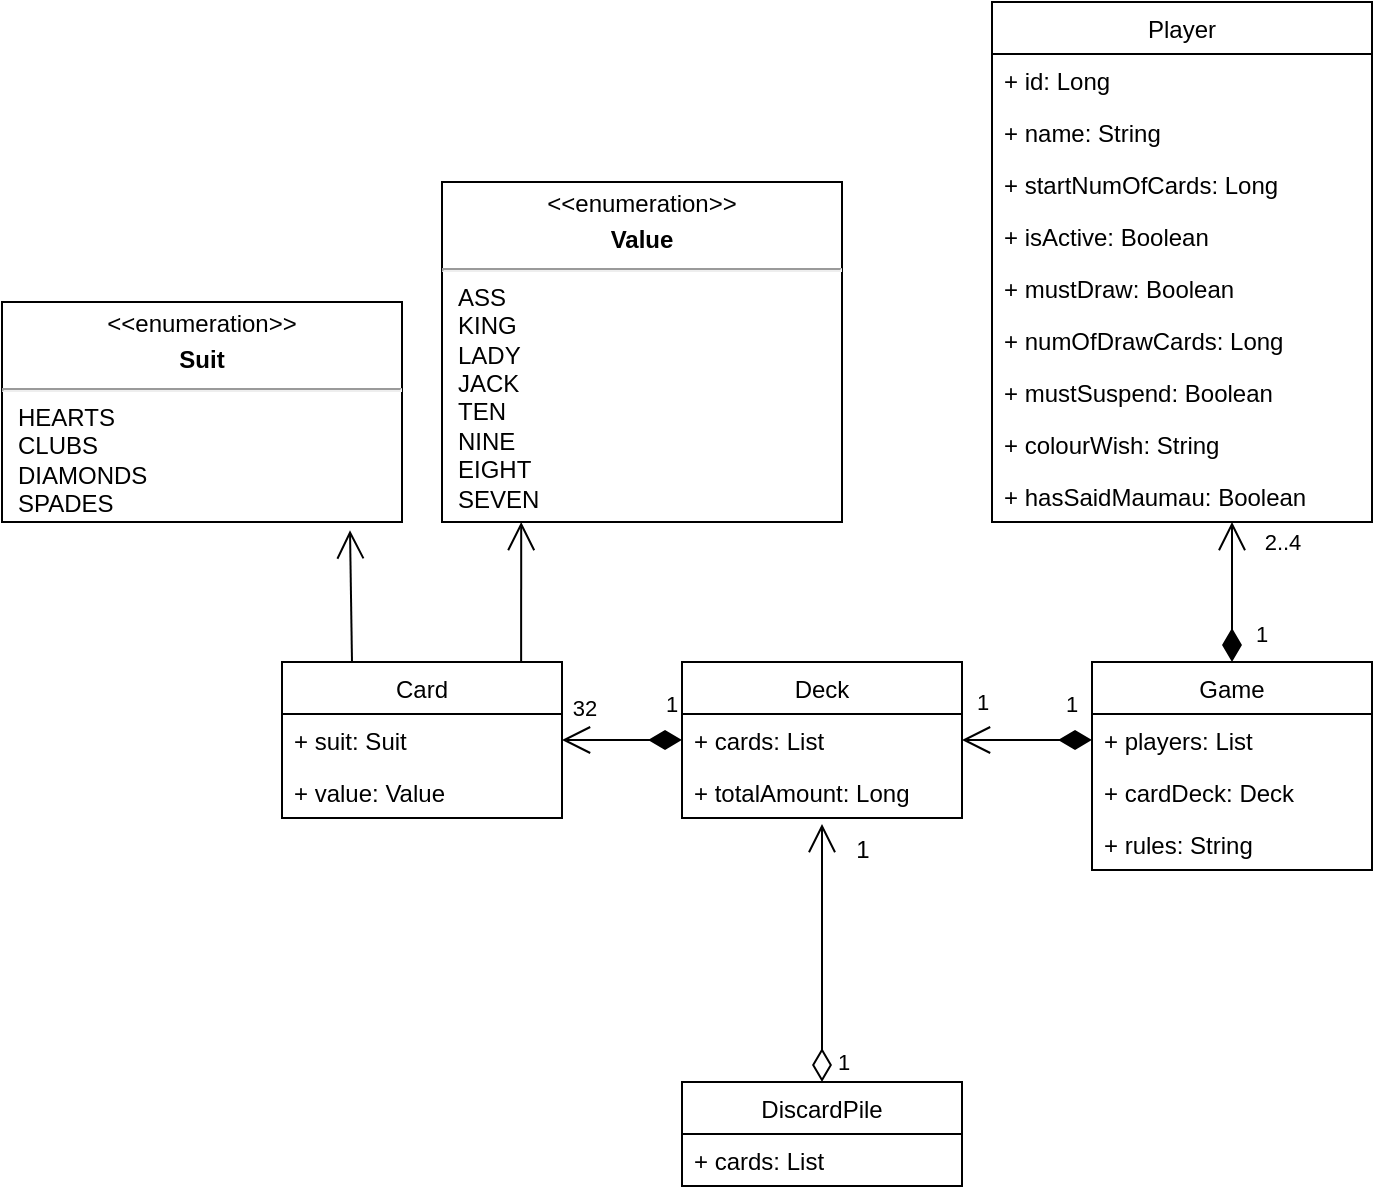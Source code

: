 <mxfile version="17.4.6" type="github">
  <diagram id="bj6Q8kGTr0pkgQq6tZRm" name="Seite-1">
    <mxGraphModel dx="1038" dy="643" grid="1" gridSize="10" guides="1" tooltips="1" connect="1" arrows="1" fold="1" page="1" pageScale="1" pageWidth="827" pageHeight="1169" math="0" shadow="0">
      <root>
        <mxCell id="0" />
        <mxCell id="1" parent="0" />
        <mxCell id="77sjMMR5Yvf_XChXpcGN-28" value="Card" style="swimlane;fontStyle=0;childLayout=stackLayout;horizontal=1;startSize=26;fillColor=none;horizontalStack=0;resizeParent=1;resizeParentMax=0;resizeLast=0;collapsible=1;marginBottom=0;" parent="1" vertex="1">
          <mxGeometry x="160" y="400" width="140" height="78" as="geometry" />
        </mxCell>
        <mxCell id="77sjMMR5Yvf_XChXpcGN-29" value="+ suit: Suit" style="text;strokeColor=none;fillColor=none;align=left;verticalAlign=top;spacingLeft=4;spacingRight=4;overflow=hidden;rotatable=0;points=[[0,0.5],[1,0.5]];portConstraint=eastwest;" parent="77sjMMR5Yvf_XChXpcGN-28" vertex="1">
          <mxGeometry y="26" width="140" height="26" as="geometry" />
        </mxCell>
        <mxCell id="77sjMMR5Yvf_XChXpcGN-30" value="+ value: Value" style="text;strokeColor=none;fillColor=none;align=left;verticalAlign=top;spacingLeft=4;spacingRight=4;overflow=hidden;rotatable=0;points=[[0,0.5],[1,0.5]];portConstraint=eastwest;" parent="77sjMMR5Yvf_XChXpcGN-28" vertex="1">
          <mxGeometry y="52" width="140" height="26" as="geometry" />
        </mxCell>
        <mxCell id="77sjMMR5Yvf_XChXpcGN-31" value="Player" style="swimlane;fontStyle=0;childLayout=stackLayout;horizontal=1;startSize=26;fillColor=none;horizontalStack=0;resizeParent=1;resizeParentMax=0;resizeLast=0;collapsible=1;marginBottom=0;" parent="1" vertex="1">
          <mxGeometry x="515" y="70" width="190" height="260" as="geometry" />
        </mxCell>
        <mxCell id="77sjMMR5Yvf_XChXpcGN-32" value="+ id: Long" style="text;strokeColor=none;fillColor=none;align=left;verticalAlign=top;spacingLeft=4;spacingRight=4;overflow=hidden;rotatable=0;points=[[0,0.5],[1,0.5]];portConstraint=eastwest;" parent="77sjMMR5Yvf_XChXpcGN-31" vertex="1">
          <mxGeometry y="26" width="190" height="26" as="geometry" />
        </mxCell>
        <mxCell id="77sjMMR5Yvf_XChXpcGN-34" value="+ name: String" style="text;strokeColor=none;fillColor=none;align=left;verticalAlign=top;spacingLeft=4;spacingRight=4;overflow=hidden;rotatable=0;points=[[0,0.5],[1,0.5]];portConstraint=eastwest;" parent="77sjMMR5Yvf_XChXpcGN-31" vertex="1">
          <mxGeometry y="52" width="190" height="26" as="geometry" />
        </mxCell>
        <mxCell id="77sjMMR5Yvf_XChXpcGN-33" value="+ startNumOfCards: Long" style="text;strokeColor=none;fillColor=none;align=left;verticalAlign=top;spacingLeft=4;spacingRight=4;overflow=hidden;rotatable=0;points=[[0,0.5],[1,0.5]];portConstraint=eastwest;" parent="77sjMMR5Yvf_XChXpcGN-31" vertex="1">
          <mxGeometry y="78" width="190" height="26" as="geometry" />
        </mxCell>
        <mxCell id="77sjMMR5Yvf_XChXpcGN-35" value="+ isActive: Boolean" style="text;strokeColor=none;fillColor=none;align=left;verticalAlign=top;spacingLeft=4;spacingRight=4;overflow=hidden;rotatable=0;points=[[0,0.5],[1,0.5]];portConstraint=eastwest;" parent="77sjMMR5Yvf_XChXpcGN-31" vertex="1">
          <mxGeometry y="104" width="190" height="26" as="geometry" />
        </mxCell>
        <mxCell id="S1vb69_Zerg-ERHGtHPL-10" value="+ mustDraw: Boolean" style="text;strokeColor=none;fillColor=none;align=left;verticalAlign=top;spacingLeft=4;spacingRight=4;overflow=hidden;rotatable=0;points=[[0,0.5],[1,0.5]];portConstraint=eastwest;" parent="77sjMMR5Yvf_XChXpcGN-31" vertex="1">
          <mxGeometry y="130" width="190" height="26" as="geometry" />
        </mxCell>
        <mxCell id="LWqvd5Fts955x7SQUY-z-13" value="+ numOfDrawCards: Long" style="text;strokeColor=none;fillColor=none;align=left;verticalAlign=top;spacingLeft=4;spacingRight=4;overflow=hidden;rotatable=0;points=[[0,0.5],[1,0.5]];portConstraint=eastwest;" parent="77sjMMR5Yvf_XChXpcGN-31" vertex="1">
          <mxGeometry y="156" width="190" height="26" as="geometry" />
        </mxCell>
        <mxCell id="S1vb69_Zerg-ERHGtHPL-12" value="+ mustSuspend: Boolean" style="text;strokeColor=none;fillColor=none;align=left;verticalAlign=top;spacingLeft=4;spacingRight=4;overflow=hidden;rotatable=0;points=[[0,0.5],[1,0.5]];portConstraint=eastwest;" parent="77sjMMR5Yvf_XChXpcGN-31" vertex="1">
          <mxGeometry y="182" width="190" height="26" as="geometry" />
        </mxCell>
        <mxCell id="S1vb69_Zerg-ERHGtHPL-13" value="+ colourWish: String" style="text;strokeColor=none;fillColor=none;align=left;verticalAlign=top;spacingLeft=4;spacingRight=4;overflow=hidden;rotatable=0;points=[[0,0.5],[1,0.5]];portConstraint=eastwest;" parent="77sjMMR5Yvf_XChXpcGN-31" vertex="1">
          <mxGeometry y="208" width="190" height="26" as="geometry" />
        </mxCell>
        <mxCell id="77sjMMR5Yvf_XChXpcGN-36" value="+ hasSaidMaumau: Boolean" style="text;strokeColor=none;fillColor=none;align=left;verticalAlign=top;spacingLeft=4;spacingRight=4;overflow=hidden;rotatable=0;points=[[0,0.5],[1,0.5]];portConstraint=eastwest;" parent="77sjMMR5Yvf_XChXpcGN-31" vertex="1">
          <mxGeometry y="234" width="190" height="26" as="geometry" />
        </mxCell>
        <mxCell id="77sjMMR5Yvf_XChXpcGN-37" value="Deck" style="swimlane;fontStyle=0;childLayout=stackLayout;horizontal=1;startSize=26;fillColor=none;horizontalStack=0;resizeParent=1;resizeParentMax=0;resizeLast=0;collapsible=1;marginBottom=0;" parent="1" vertex="1">
          <mxGeometry x="360" y="400" width="140" height="78" as="geometry" />
        </mxCell>
        <mxCell id="77sjMMR5Yvf_XChXpcGN-38" value="+ cards: List" style="text;strokeColor=none;fillColor=none;align=left;verticalAlign=top;spacingLeft=4;spacingRight=4;overflow=hidden;rotatable=0;points=[[0,0.5],[1,0.5]];portConstraint=eastwest;" parent="77sjMMR5Yvf_XChXpcGN-37" vertex="1">
          <mxGeometry y="26" width="140" height="26" as="geometry" />
        </mxCell>
        <mxCell id="77sjMMR5Yvf_XChXpcGN-39" value="+ totalAmount: Long" style="text;strokeColor=none;fillColor=none;align=left;verticalAlign=top;spacingLeft=4;spacingRight=4;overflow=hidden;rotatable=0;points=[[0,0.5],[1,0.5]];portConstraint=eastwest;" parent="77sjMMR5Yvf_XChXpcGN-37" vertex="1">
          <mxGeometry y="52" width="140" height="26" as="geometry" />
        </mxCell>
        <mxCell id="77sjMMR5Yvf_XChXpcGN-42" value="DiscardPile" style="swimlane;fontStyle=0;childLayout=stackLayout;horizontal=1;startSize=26;fillColor=none;horizontalStack=0;resizeParent=1;resizeParentMax=0;resizeLast=0;collapsible=1;marginBottom=0;" parent="1" vertex="1">
          <mxGeometry x="360" y="610" width="140" height="52" as="geometry" />
        </mxCell>
        <mxCell id="77sjMMR5Yvf_XChXpcGN-43" value="+ cards: List" style="text;strokeColor=none;fillColor=none;align=left;verticalAlign=top;spacingLeft=4;spacingRight=4;overflow=hidden;rotatable=0;points=[[0,0.5],[1,0.5]];portConstraint=eastwest;" parent="77sjMMR5Yvf_XChXpcGN-42" vertex="1">
          <mxGeometry y="26" width="140" height="26" as="geometry" />
        </mxCell>
        <mxCell id="77sjMMR5Yvf_XChXpcGN-44" value="Game" style="swimlane;fontStyle=0;childLayout=stackLayout;horizontal=1;startSize=26;fillColor=none;horizontalStack=0;resizeParent=1;resizeParentMax=0;resizeLast=0;collapsible=1;marginBottom=0;" parent="1" vertex="1">
          <mxGeometry x="565" y="400" width="140" height="104" as="geometry" />
        </mxCell>
        <mxCell id="77sjMMR5Yvf_XChXpcGN-45" value="+ players: List" style="text;strokeColor=none;fillColor=none;align=left;verticalAlign=top;spacingLeft=4;spacingRight=4;overflow=hidden;rotatable=0;points=[[0,0.5],[1,0.5]];portConstraint=eastwest;" parent="77sjMMR5Yvf_XChXpcGN-44" vertex="1">
          <mxGeometry y="26" width="140" height="26" as="geometry" />
        </mxCell>
        <mxCell id="77sjMMR5Yvf_XChXpcGN-46" value="+ cardDeck: Deck" style="text;strokeColor=none;fillColor=none;align=left;verticalAlign=top;spacingLeft=4;spacingRight=4;overflow=hidden;rotatable=0;points=[[0,0.5],[1,0.5]];portConstraint=eastwest;" parent="77sjMMR5Yvf_XChXpcGN-44" vertex="1">
          <mxGeometry y="52" width="140" height="26" as="geometry" />
        </mxCell>
        <mxCell id="S1vb69_Zerg-ERHGtHPL-9" value="+ rules: String" style="text;strokeColor=none;fillColor=none;align=left;verticalAlign=top;spacingLeft=4;spacingRight=4;overflow=hidden;rotatable=0;points=[[0,0.5],[1,0.5]];portConstraint=eastwest;" parent="77sjMMR5Yvf_XChXpcGN-44" vertex="1">
          <mxGeometry y="78" width="140" height="26" as="geometry" />
        </mxCell>
        <mxCell id="77sjMMR5Yvf_XChXpcGN-47" value="&lt;p style=&quot;margin: 0px ; margin-top: 4px ; text-align: center&quot;&gt;&amp;lt;&amp;lt;enumeration&amp;gt;&amp;gt;&lt;b&gt;&lt;br&gt;&lt;/b&gt;&lt;/p&gt;&lt;p style=&quot;margin: 0px ; margin-top: 4px ; text-align: center&quot;&gt;&lt;b&gt;Suit&lt;/b&gt;&lt;br&gt;&lt;b&gt;&lt;/b&gt;&lt;/p&gt;&lt;hr&gt;&lt;p style=&quot;margin: 0px ; margin-left: 8px ; text-align: left&quot;&gt;HEARTS&lt;br&gt;&lt;/p&gt;&lt;p style=&quot;margin: 0px ; margin-left: 8px ; text-align: left&quot;&gt;CLUBS&lt;/p&gt;&lt;p style=&quot;margin: 0px ; margin-left: 8px ; text-align: left&quot;&gt;DIAMONDS&lt;/p&gt;&lt;p style=&quot;margin: 0px ; margin-left: 8px ; text-align: left&quot;&gt;SPADES&lt;br&gt;&lt;/p&gt;&lt;p style=&quot;margin: 0px ; margin-left: 8px ; text-align: left&quot;&gt;&lt;br&gt;&lt;/p&gt;&lt;p style=&quot;margin: 0px ; margin-left: 8px ; text-align: left&quot;&gt;&lt;br&gt;&lt;/p&gt;" style="shape=rect;html=1;overflow=fill;whiteSpace=wrap;" parent="1" vertex="1">
          <mxGeometry x="20" y="220" width="200" height="110" as="geometry" />
        </mxCell>
        <mxCell id="77sjMMR5Yvf_XChXpcGN-48" value="1" style="endArrow=open;html=1;endSize=12;startArrow=diamondThin;startSize=14;startFill=1;edgeStyle=orthogonalEdgeStyle;align=left;verticalAlign=bottom;rounded=0;" parent="1" source="77sjMMR5Yvf_XChXpcGN-37" target="77sjMMR5Yvf_XChXpcGN-28" edge="1">
          <mxGeometry x="-0.667" y="-9" relative="1" as="geometry">
            <mxPoint x="170" y="560" as="sourcePoint" />
            <mxPoint x="440" y="460" as="targetPoint" />
            <mxPoint as="offset" />
            <Array as="points">
              <mxPoint x="250" y="460" />
              <mxPoint x="250" y="460" />
            </Array>
          </mxGeometry>
        </mxCell>
        <mxCell id="S1vb69_Zerg-ERHGtHPL-17" value="32" style="edgeLabel;html=1;align=center;verticalAlign=middle;resizable=0;points=[];" parent="77sjMMR5Yvf_XChXpcGN-48" vertex="1" connectable="0">
          <mxGeometry x="0.752" y="-1" relative="1" as="geometry">
            <mxPoint x="3" y="-15" as="offset" />
          </mxGeometry>
        </mxCell>
        <mxCell id="LWqvd5Fts955x7SQUY-z-18" value="1" style="endArrow=open;html=1;endSize=12;startArrow=diamondThin;startSize=14;startFill=1;edgeStyle=orthogonalEdgeStyle;align=left;verticalAlign=bottom;rounded=0;" parent="1" source="77sjMMR5Yvf_XChXpcGN-44" target="77sjMMR5Yvf_XChXpcGN-31" edge="1">
          <mxGeometry x="-0.857" y="-10" relative="1" as="geometry">
            <mxPoint x="530" y="300" as="sourcePoint" />
            <mxPoint x="690" y="300" as="targetPoint" />
            <Array as="points">
              <mxPoint x="590" y="262" />
              <mxPoint x="590" y="262" />
            </Array>
            <mxPoint as="offset" />
          </mxGeometry>
        </mxCell>
        <mxCell id="S1vb69_Zerg-ERHGtHPL-5" value="2..4" style="edgeLabel;html=1;align=center;verticalAlign=middle;resizable=0;points=[];" parent="LWqvd5Fts955x7SQUY-z-18" vertex="1" connectable="0">
          <mxGeometry x="0.682" y="3" relative="1" as="geometry">
            <mxPoint x="28" y="-1" as="offset" />
          </mxGeometry>
        </mxCell>
        <mxCell id="S1vb69_Zerg-ERHGtHPL-6" value="1" style="endArrow=open;html=1;endSize=12;startArrow=diamondThin;startSize=14;startFill=1;edgeStyle=orthogonalEdgeStyle;align=left;verticalAlign=bottom;rounded=0;" parent="1" source="77sjMMR5Yvf_XChXpcGN-44" target="77sjMMR5Yvf_XChXpcGN-37" edge="1">
          <mxGeometry x="-0.538" y="-9" relative="1" as="geometry">
            <mxPoint x="330" y="360" as="sourcePoint" />
            <mxPoint x="490" y="360" as="targetPoint" />
            <Array as="points">
              <mxPoint x="540" y="439" />
              <mxPoint x="540" y="439" />
            </Array>
            <mxPoint as="offset" />
          </mxGeometry>
        </mxCell>
        <mxCell id="S1vb69_Zerg-ERHGtHPL-7" value="1" style="edgeLabel;html=1;align=center;verticalAlign=middle;resizable=0;points=[];" parent="S1vb69_Zerg-ERHGtHPL-6" vertex="1" connectable="0">
          <mxGeometry x="0.687" y="1" relative="1" as="geometry">
            <mxPoint y="-20" as="offset" />
          </mxGeometry>
        </mxCell>
        <mxCell id="S1vb69_Zerg-ERHGtHPL-14" value="&lt;p style=&quot;margin: 0px ; margin-top: 4px ; text-align: center&quot;&gt;&amp;lt;&amp;lt;enumeration&amp;gt;&amp;gt;&lt;b&gt;&lt;br&gt;&lt;/b&gt;&lt;/p&gt;&lt;p style=&quot;margin: 0px ; margin-top: 4px ; text-align: center&quot;&gt;&lt;b&gt;Value&lt;/b&gt;&lt;br&gt;&lt;b&gt;&lt;/b&gt;&lt;/p&gt;&lt;hr&gt;&lt;p style=&quot;margin: 0px ; margin-left: 8px ; text-align: left&quot;&gt;ASS&lt;/p&gt;&lt;p style=&quot;margin: 0px ; margin-left: 8px ; text-align: left&quot;&gt;KING&lt;br&gt;&lt;/p&gt;&lt;p style=&quot;margin: 0px ; margin-left: 8px ; text-align: left&quot;&gt;LADY&lt;br&gt;&lt;/p&gt;&lt;p style=&quot;margin: 0px ; margin-left: 8px ; text-align: left&quot;&gt;JACK&lt;/p&gt;&lt;p style=&quot;margin: 0px ; margin-left: 8px ; text-align: left&quot;&gt;TEN&lt;/p&gt;&lt;p style=&quot;margin: 0px ; margin-left: 8px ; text-align: left&quot;&gt;NINE&lt;/p&gt;&lt;p style=&quot;margin: 0px ; margin-left: 8px ; text-align: left&quot;&gt;EIGHT&lt;/p&gt;&lt;p style=&quot;margin: 0px ; margin-left: 8px ; text-align: left&quot;&gt;SEVEN&lt;br&gt;&lt;/p&gt;&lt;p style=&quot;margin: 0px ; margin-left: 8px ; text-align: left&quot;&gt;&lt;br&gt;&lt;/p&gt;&lt;p style=&quot;margin: 0px ; margin-left: 8px ; text-align: left&quot;&gt;&lt;br&gt;&lt;/p&gt;" style="shape=rect;html=1;overflow=fill;whiteSpace=wrap;" parent="1" vertex="1">
          <mxGeometry x="240" y="160" width="200" height="170" as="geometry" />
        </mxCell>
        <mxCell id="S1vb69_Zerg-ERHGtHPL-22" value="1" style="endArrow=open;html=1;endSize=12;startArrow=diamondThin;startSize=14;startFill=0;edgeStyle=orthogonalEdgeStyle;align=left;verticalAlign=bottom;rounded=0;exitX=0.5;exitY=0;exitDx=0;exitDy=0;" parent="1" source="77sjMMR5Yvf_XChXpcGN-42" edge="1">
          <mxGeometry x="-0.979" y="-6" relative="1" as="geometry">
            <mxPoint x="260" y="520" as="sourcePoint" />
            <mxPoint x="430" y="481" as="targetPoint" />
            <Array as="points">
              <mxPoint x="430" y="500" />
              <mxPoint x="430" y="500" />
            </Array>
            <mxPoint as="offset" />
          </mxGeometry>
        </mxCell>
        <mxCell id="d6jPl4z7u86NwUNu5akU-2" value="1" style="text;html=1;resizable=0;autosize=1;align=center;verticalAlign=middle;points=[];fillColor=none;strokeColor=none;rounded=0;" vertex="1" parent="1">
          <mxGeometry x="440" y="484" width="20" height="20" as="geometry" />
        </mxCell>
        <mxCell id="d6jPl4z7u86NwUNu5akU-13" value="" style="endArrow=open;endFill=1;endSize=12;html=1;rounded=0;entryX=0.87;entryY=1.038;entryDx=0;entryDy=0;entryPerimeter=0;exitX=0.25;exitY=0;exitDx=0;exitDy=0;" edge="1" parent="1" source="77sjMMR5Yvf_XChXpcGN-28" target="77sjMMR5Yvf_XChXpcGN-47">
          <mxGeometry width="160" relative="1" as="geometry">
            <mxPoint x="40" y="580" as="sourcePoint" />
            <mxPoint x="200" y="580" as="targetPoint" />
          </mxGeometry>
        </mxCell>
        <mxCell id="d6jPl4z7u86NwUNu5akU-14" value="" style="endArrow=open;endFill=1;endSize=12;html=1;rounded=0;exitX=0.854;exitY=-0.003;exitDx=0;exitDy=0;exitPerimeter=0;entryX=0.198;entryY=1;entryDx=0;entryDy=0;entryPerimeter=0;" edge="1" parent="1" source="77sjMMR5Yvf_XChXpcGN-28" target="S1vb69_Zerg-ERHGtHPL-14">
          <mxGeometry width="160" relative="1" as="geometry">
            <mxPoint x="260" y="360" as="sourcePoint" />
            <mxPoint x="420" y="360" as="targetPoint" />
          </mxGeometry>
        </mxCell>
      </root>
    </mxGraphModel>
  </diagram>
</mxfile>
